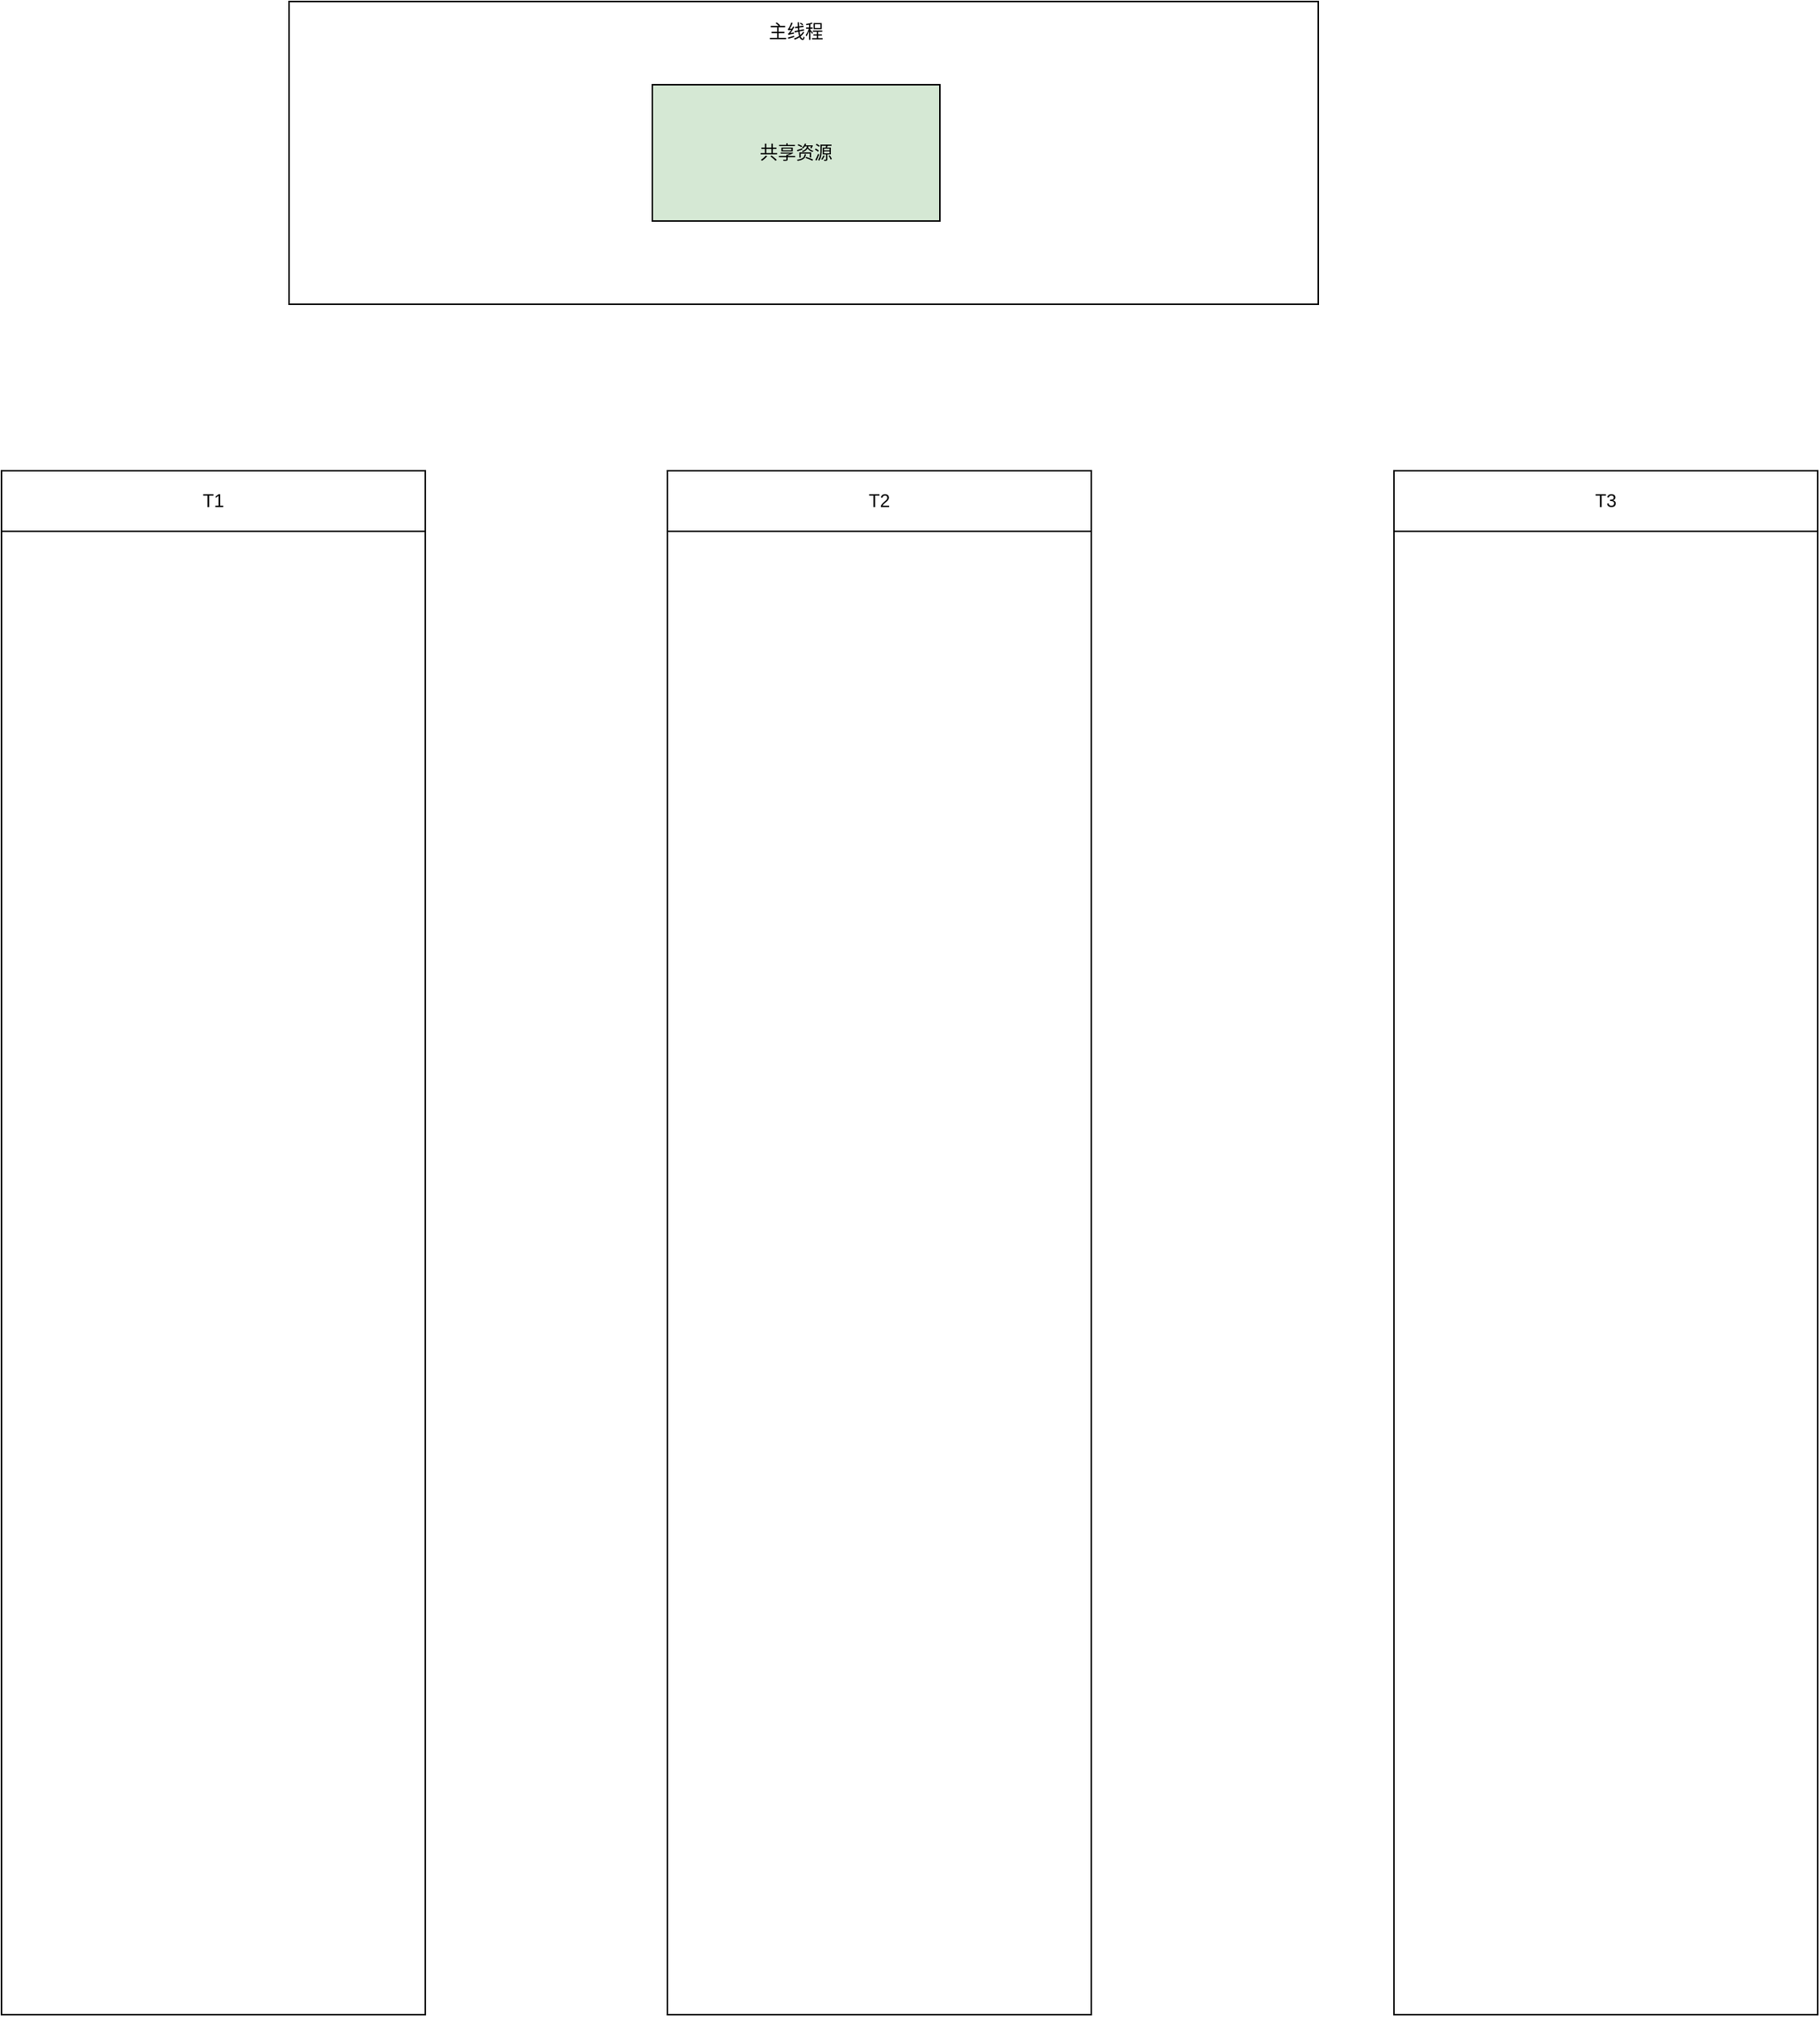 <mxfile version="14.8.5" type="github" pages="2">
  <diagram id="seccJu0PsUxPGG4cf08J" name="第 1 页">
    <mxGraphModel dx="1394" dy="790" grid="1" gridSize="10" guides="1" tooltips="1" connect="1" arrows="1" fold="1" page="1" pageScale="1" pageWidth="192000" pageHeight="108000" math="0" shadow="0">
      <root>
        <mxCell id="0" />
        <mxCell id="1" parent="0" />
        <mxCell id="aC22Q0dVUbu4FL3n1vRg-3" value="" style="group" vertex="1" connectable="0" parent="1">
          <mxGeometry x="160" y="390" width="280" height="1020" as="geometry" />
        </mxCell>
        <mxCell id="aC22Q0dVUbu4FL3n1vRg-1" value="" style="rounded=0;whiteSpace=wrap;html=1;" vertex="1" parent="aC22Q0dVUbu4FL3n1vRg-3">
          <mxGeometry width="280" height="1020" as="geometry" />
        </mxCell>
        <mxCell id="aC22Q0dVUbu4FL3n1vRg-2" value="T1" style="rounded=0;whiteSpace=wrap;html=1;" vertex="1" parent="aC22Q0dVUbu4FL3n1vRg-3">
          <mxGeometry width="280" height="40" as="geometry" />
        </mxCell>
        <mxCell id="aC22Q0dVUbu4FL3n1vRg-5" value="" style="group" vertex="1" connectable="0" parent="1">
          <mxGeometry x="1080" y="390" width="280" height="1020" as="geometry" />
        </mxCell>
        <mxCell id="aC22Q0dVUbu4FL3n1vRg-6" value="" style="rounded=0;whiteSpace=wrap;html=1;" vertex="1" parent="aC22Q0dVUbu4FL3n1vRg-5">
          <mxGeometry width="280" height="1020" as="geometry" />
        </mxCell>
        <mxCell id="aC22Q0dVUbu4FL3n1vRg-7" value="T3" style="rounded=0;whiteSpace=wrap;html=1;" vertex="1" parent="aC22Q0dVUbu4FL3n1vRg-5">
          <mxGeometry width="280" height="40" as="geometry" />
        </mxCell>
        <mxCell id="aC22Q0dVUbu4FL3n1vRg-8" value="" style="group" vertex="1" connectable="0" parent="1">
          <mxGeometry x="600" y="390" width="280" height="1020" as="geometry" />
        </mxCell>
        <mxCell id="aC22Q0dVUbu4FL3n1vRg-9" value="" style="rounded=0;whiteSpace=wrap;html=1;" vertex="1" parent="aC22Q0dVUbu4FL3n1vRg-8">
          <mxGeometry width="280" height="1020" as="geometry" />
        </mxCell>
        <mxCell id="aC22Q0dVUbu4FL3n1vRg-10" value="T2" style="rounded=0;whiteSpace=wrap;html=1;" vertex="1" parent="aC22Q0dVUbu4FL3n1vRg-8">
          <mxGeometry width="280" height="40" as="geometry" />
        </mxCell>
        <mxCell id="aC22Q0dVUbu4FL3n1vRg-14" value="" style="group" vertex="1" connectable="0" parent="1">
          <mxGeometry x="350" y="80" width="680" height="200" as="geometry" />
        </mxCell>
        <mxCell id="aC22Q0dVUbu4FL3n1vRg-11" value="" style="rounded=0;whiteSpace=wrap;html=1;" vertex="1" parent="aC22Q0dVUbu4FL3n1vRg-14">
          <mxGeometry width="680" height="200" as="geometry" />
        </mxCell>
        <mxCell id="aC22Q0dVUbu4FL3n1vRg-12" value="主线程" style="text;html=1;strokeColor=none;fillColor=none;align=center;verticalAlign=middle;whiteSpace=wrap;rounded=0;" vertex="1" parent="aC22Q0dVUbu4FL3n1vRg-14">
          <mxGeometry x="260" y="10" width="150" height="20" as="geometry" />
        </mxCell>
        <mxCell id="aC22Q0dVUbu4FL3n1vRg-13" value="共享资源" style="rounded=0;whiteSpace=wrap;html=1;fillColor=#D5E8D4;" vertex="1" parent="aC22Q0dVUbu4FL3n1vRg-14">
          <mxGeometry x="240" y="55" width="190" height="90" as="geometry" />
        </mxCell>
      </root>
    </mxGraphModel>
  </diagram>
  <diagram id="74UPsjGEHl_OH_TAkwJz" name="ReentrantLock">
    <mxGraphModel dx="961" dy="545" grid="1" gridSize="10" guides="1" tooltips="1" connect="1" arrows="1" fold="1" page="1" pageScale="1" pageWidth="192000" pageHeight="108000" math="0" shadow="0">
      <root>
        <mxCell id="nQEKxpMTzryJtnswwrHB-0" />
        <mxCell id="nQEKxpMTzryJtnswwrHB-1" parent="nQEKxpMTzryJtnswwrHB-0" />
        <mxCell id="nQEKxpMTzryJtnswwrHB-39" value="&lt;p style=&quot;margin: 0px ; margin-top: 4px ; text-align: center&quot;&gt;&lt;span style=&quot;font-weight: 700&quot;&gt;ReentrantLock&lt;/span&gt;&lt;br&gt;&lt;/p&gt;&lt;hr size=&quot;1&quot;&gt;&lt;p style=&quot;margin: 0px ; margin-left: 4px&quot;&gt;-&amp;nbsp; Sync: abstract static class&lt;/p&gt;&lt;p style=&quot;margin: 0px ; margin-left: 4px&quot;&gt;+ NonfairSync: static final class&lt;/p&gt;&lt;p style=&quot;margin: 0px ; margin-left: 4px&quot;&gt;+ FairSync: static final class&lt;/p&gt;&lt;hr size=&quot;1&quot;&gt;&lt;p style=&quot;margin: 0px 0px 0px 4px&quot;&gt;-&amp;nbsp; getOwer(): Thread&lt;/p&gt;&lt;p style=&quot;margin: 0px 0px 0px 4px&quot;&gt;-&amp;nbsp; getQueuedThreads(): Collection&amp;lt;Thread&amp;gt;&lt;/p&gt;&lt;p style=&quot;margin: 0px 0px 0px 4px&quot;&gt;-&amp;nbsp; getWaitingThreads(Condition): Collection&amp;lt;Thread&amp;gt;&lt;/p&gt;&lt;p style=&quot;margin: 0px ; margin-left: 4px&quot;&gt;+ ReentrantLock()&lt;/p&gt;&lt;p style=&quot;margin: 0px ; margin-left: 4px&quot;&gt;+ ReentrantLock(boolean)&lt;/p&gt;&lt;p style=&quot;margin: 0px 0px 0px 4px&quot;&gt;+ lock(): void&lt;br&gt;+ lockInterruptibly(): void&lt;/p&gt;&lt;p style=&quot;margin: 0px 0px 0px 4px&quot;&gt;+ tryLock(): boolean&lt;/p&gt;&lt;p style=&quot;margin: 0px 0px 0px 4px&quot;&gt;+ tryLock(long,Timeout): boolean&lt;/p&gt;&lt;p style=&quot;margin: 0px 0px 0px 4px&quot;&gt;+ unlock(): void&lt;/p&gt;&lt;p style=&quot;margin: 0px 0px 0px 4px&quot;&gt;+ newCondition(): Condition&lt;/p&gt;&lt;p style=&quot;margin: 0px 0px 0px 4px&quot;&gt;+ getHoldCount(): int&lt;/p&gt;&lt;p style=&quot;margin: 0px 0px 0px 4px&quot;&gt;+ isHeldByCurrentThread(): boolean&lt;/p&gt;&lt;p style=&quot;margin: 0px 0px 0px 4px&quot;&gt;+ isLocked(): boolean&lt;/p&gt;&lt;p style=&quot;margin: 0px 0px 0px 4px&quot;&gt;+ isFair(): boolean&lt;/p&gt;&lt;p style=&quot;margin: 0px 0px 0px 4px&quot;&gt;+ hasQueuedThreads(): boolean&lt;/p&gt;&lt;p style=&quot;margin: 0px 0px 0px 4px&quot;&gt;+ hasQueuedThreads(Thread): boolean&lt;/p&gt;&lt;p style=&quot;margin: 0px 0px 0px 4px&quot;&gt;+ getQueueLength(): int&lt;/p&gt;&lt;p style=&quot;margin: 0px 0px 0px 4px&quot;&gt;+ hasWaiters(Condition): boolean&lt;/p&gt;&lt;p style=&quot;margin: 0px 0px 0px 4px&quot;&gt;+ getWaitQueueLength(Condition): boolean&lt;/p&gt;&lt;p style=&quot;margin: 0px 0px 0px 4px&quot;&gt;+ toString(): String&lt;/p&gt;" style="verticalAlign=top;align=left;overflow=fill;fontSize=12;fontFamily=Helvetica;html=1;fillColor=#D5E8D4;" vertex="1" parent="nQEKxpMTzryJtnswwrHB-1">
          <mxGeometry x="150" y="310" width="340" height="390" as="geometry" />
        </mxCell>
        <mxCell id="nQEKxpMTzryJtnswwrHB-62" style="edgeStyle=orthogonalEdgeStyle;rounded=0;orthogonalLoop=1;jettySize=auto;html=1;exitX=0.5;exitY=1;exitDx=0;exitDy=0;entryX=0.5;entryY=0;entryDx=0;entryDy=0;dashed=1;startArrow=none;startFill=0;endArrow=block;endFill=0;" edge="1" parent="nQEKxpMTzryJtnswwrHB-1" source="nQEKxpMTzryJtnswwrHB-38" target="nQEKxpMTzryJtnswwrHB-39">
          <mxGeometry relative="1" as="geometry" />
        </mxCell>
        <mxCell id="nQEKxpMTzryJtnswwrHB-38" value="&lt;p style=&quot;margin: 0px ; margin-top: 4px ; text-align: center&quot;&gt;&lt;i&gt;&amp;lt;&amp;lt;Interface&amp;gt;&amp;gt;&lt;/i&gt;&lt;br&gt;&lt;b&gt;Lock&lt;/b&gt;&lt;/p&gt;&lt;hr size=&quot;1&quot;&gt;&lt;p style=&quot;margin: 0px ; margin-left: 4px&quot;&gt;&lt;/p&gt;&lt;p style=&quot;margin: 0px ; margin-left: 4px&quot;&gt;+ lock(): void&lt;br&gt;+ lockInterruptibly(): void&lt;/p&gt;&lt;p style=&quot;margin: 0px ; margin-left: 4px&quot;&gt;+ tryLock(): boolean&lt;/p&gt;&lt;p style=&quot;margin: 0px ; margin-left: 4px&quot;&gt;+ tryLock(long time,Timeout unit): boolean&lt;/p&gt;&lt;p style=&quot;margin: 0px ; margin-left: 4px&quot;&gt;+ unlock(): void&lt;/p&gt;&lt;p style=&quot;margin: 0px ; margin-left: 4px&quot;&gt;+ newCondition(): Condition&lt;/p&gt;" style="verticalAlign=top;align=left;overflow=fill;fontSize=12;fontFamily=Helvetica;html=1;fillColor=#D5E8D4;" vertex="1" parent="nQEKxpMTzryJtnswwrHB-1">
          <mxGeometry x="192.5" y="70" width="255" height="140" as="geometry" />
        </mxCell>
        <mxCell id="nQEKxpMTzryJtnswwrHB-57" style="edgeStyle=orthogonalEdgeStyle;rounded=0;orthogonalLoop=1;jettySize=auto;html=1;exitX=0.5;exitY=1;exitDx=0;exitDy=0;entryX=0.5;entryY=0;entryDx=0;entryDy=0;endArrow=block;endFill=0;" edge="1" parent="nQEKxpMTzryJtnswwrHB-1" source="nQEKxpMTzryJtnswwrHB-44" target="nQEKxpMTzryJtnswwrHB-55">
          <mxGeometry relative="1" as="geometry" />
        </mxCell>
        <mxCell id="nQEKxpMTzryJtnswwrHB-61" style="edgeStyle=orthogonalEdgeStyle;rounded=0;orthogonalLoop=1;jettySize=auto;html=1;exitX=0.5;exitY=1;exitDx=0;exitDy=0;entryX=0.5;entryY=0;entryDx=0;entryDy=0;startArrow=none;startFill=0;endArrow=block;endFill=0;" edge="1" parent="nQEKxpMTzryJtnswwrHB-1" source="nQEKxpMTzryJtnswwrHB-44" target="nQEKxpMTzryJtnswwrHB-53">
          <mxGeometry relative="1" as="geometry" />
        </mxCell>
        <mxCell id="nQEKxpMTzryJtnswwrHB-44" value="&lt;p style=&quot;margin: 0px ; margin-top: 4px ; text-align: center&quot;&gt;&lt;b&gt;Sync&lt;/b&gt;&lt;/p&gt;&lt;hr size=&quot;1&quot;&gt;&lt;p style=&quot;margin: 0px ; margin-left: 4px&quot;&gt;&lt;/p&gt;&lt;p style=&quot;margin: 0px ; margin-left: 4px&quot;&gt;+ lock(): void&lt;/p&gt;&lt;p style=&quot;margin: 0px ; margin-left: 4px&quot;&gt;+ nonfairTryAcqire(int): boolean&lt;/p&gt;&lt;p style=&quot;margin: 0px ; margin-left: 4px&quot;&gt;+ tryRelease(int): boolean&lt;/p&gt;&lt;p style=&quot;margin: 0px ; margin-left: 4px&quot;&gt;+ isHeldExclusively(): boolean&lt;/p&gt;&lt;p style=&quot;margin: 0px ; margin-left: 4px&quot;&gt;+ newCondition(): ConditionObject&lt;/p&gt;&lt;p style=&quot;margin: 0px ; margin-left: 4px&quot;&gt;+ getOwer(): Thread&lt;/p&gt;&lt;p style=&quot;margin: 0px ; margin-left: 4px&quot;&gt;+ getHoldCount(): int&lt;/p&gt;&lt;p style=&quot;margin: 0px ; margin-left: 4px&quot;&gt;+ isLocked(): boolean&lt;/p&gt;&lt;p style=&quot;margin: 0px ; margin-left: 4px&quot;&gt;-&amp;nbsp; readObject(): void&lt;/p&gt;" style="verticalAlign=top;align=left;overflow=fill;fontSize=12;fontFamily=Helvetica;html=1;fillColor=#D5E8D4;" vertex="1" parent="nQEKxpMTzryJtnswwrHB-1">
          <mxGeometry x="700" y="110" width="190" height="180" as="geometry" />
        </mxCell>
        <mxCell id="nQEKxpMTzryJtnswwrHB-53" value="&lt;p style=&quot;margin: 0px ; margin-top: 4px ; text-align: center&quot;&gt;&lt;b&gt;NonfairSync&lt;/b&gt;&lt;/p&gt;&lt;hr size=&quot;1&quot;&gt;&lt;p style=&quot;margin: 0px ; margin-left: 4px&quot;&gt;&lt;/p&gt;&lt;p style=&quot;margin: 0px ; margin-left: 4px&quot;&gt;+ lock(): void&lt;/p&gt;&lt;p style=&quot;margin: 0px ; margin-left: 4px&quot;&gt;+ tryAcquire(int): boolean&lt;/p&gt;" style="verticalAlign=top;align=left;overflow=fill;fontSize=12;fontFamily=Helvetica;html=1;fillColor=#D5E8D4;" vertex="1" parent="nQEKxpMTzryJtnswwrHB-1">
          <mxGeometry x="600" y="390" width="160" height="70" as="geometry" />
        </mxCell>
        <mxCell id="nQEKxpMTzryJtnswwrHB-55" value="&lt;p style=&quot;margin: 0px ; margin-top: 4px ; text-align: center&quot;&gt;&lt;b&gt;FairSync&lt;/b&gt;&lt;br&gt;&lt;/p&gt;&lt;hr size=&quot;1&quot;&gt;&lt;p style=&quot;margin: 0px ; margin-left: 4px&quot;&gt;&lt;/p&gt;&lt;p style=&quot;margin: 0px ; margin-left: 4px&quot;&gt;+ lock(): void&lt;/p&gt;&lt;p style=&quot;margin: 0px ; margin-left: 4px&quot;&gt;+ tryAcquire(int): boolean&lt;/p&gt;" style="verticalAlign=top;align=left;overflow=fill;fontSize=12;fontFamily=Helvetica;html=1;fillColor=#D5E8D4;" vertex="1" parent="nQEKxpMTzryJtnswwrHB-1">
          <mxGeometry x="880" y="390" width="160" height="70" as="geometry" />
        </mxCell>
      </root>
    </mxGraphModel>
  </diagram>
</mxfile>
